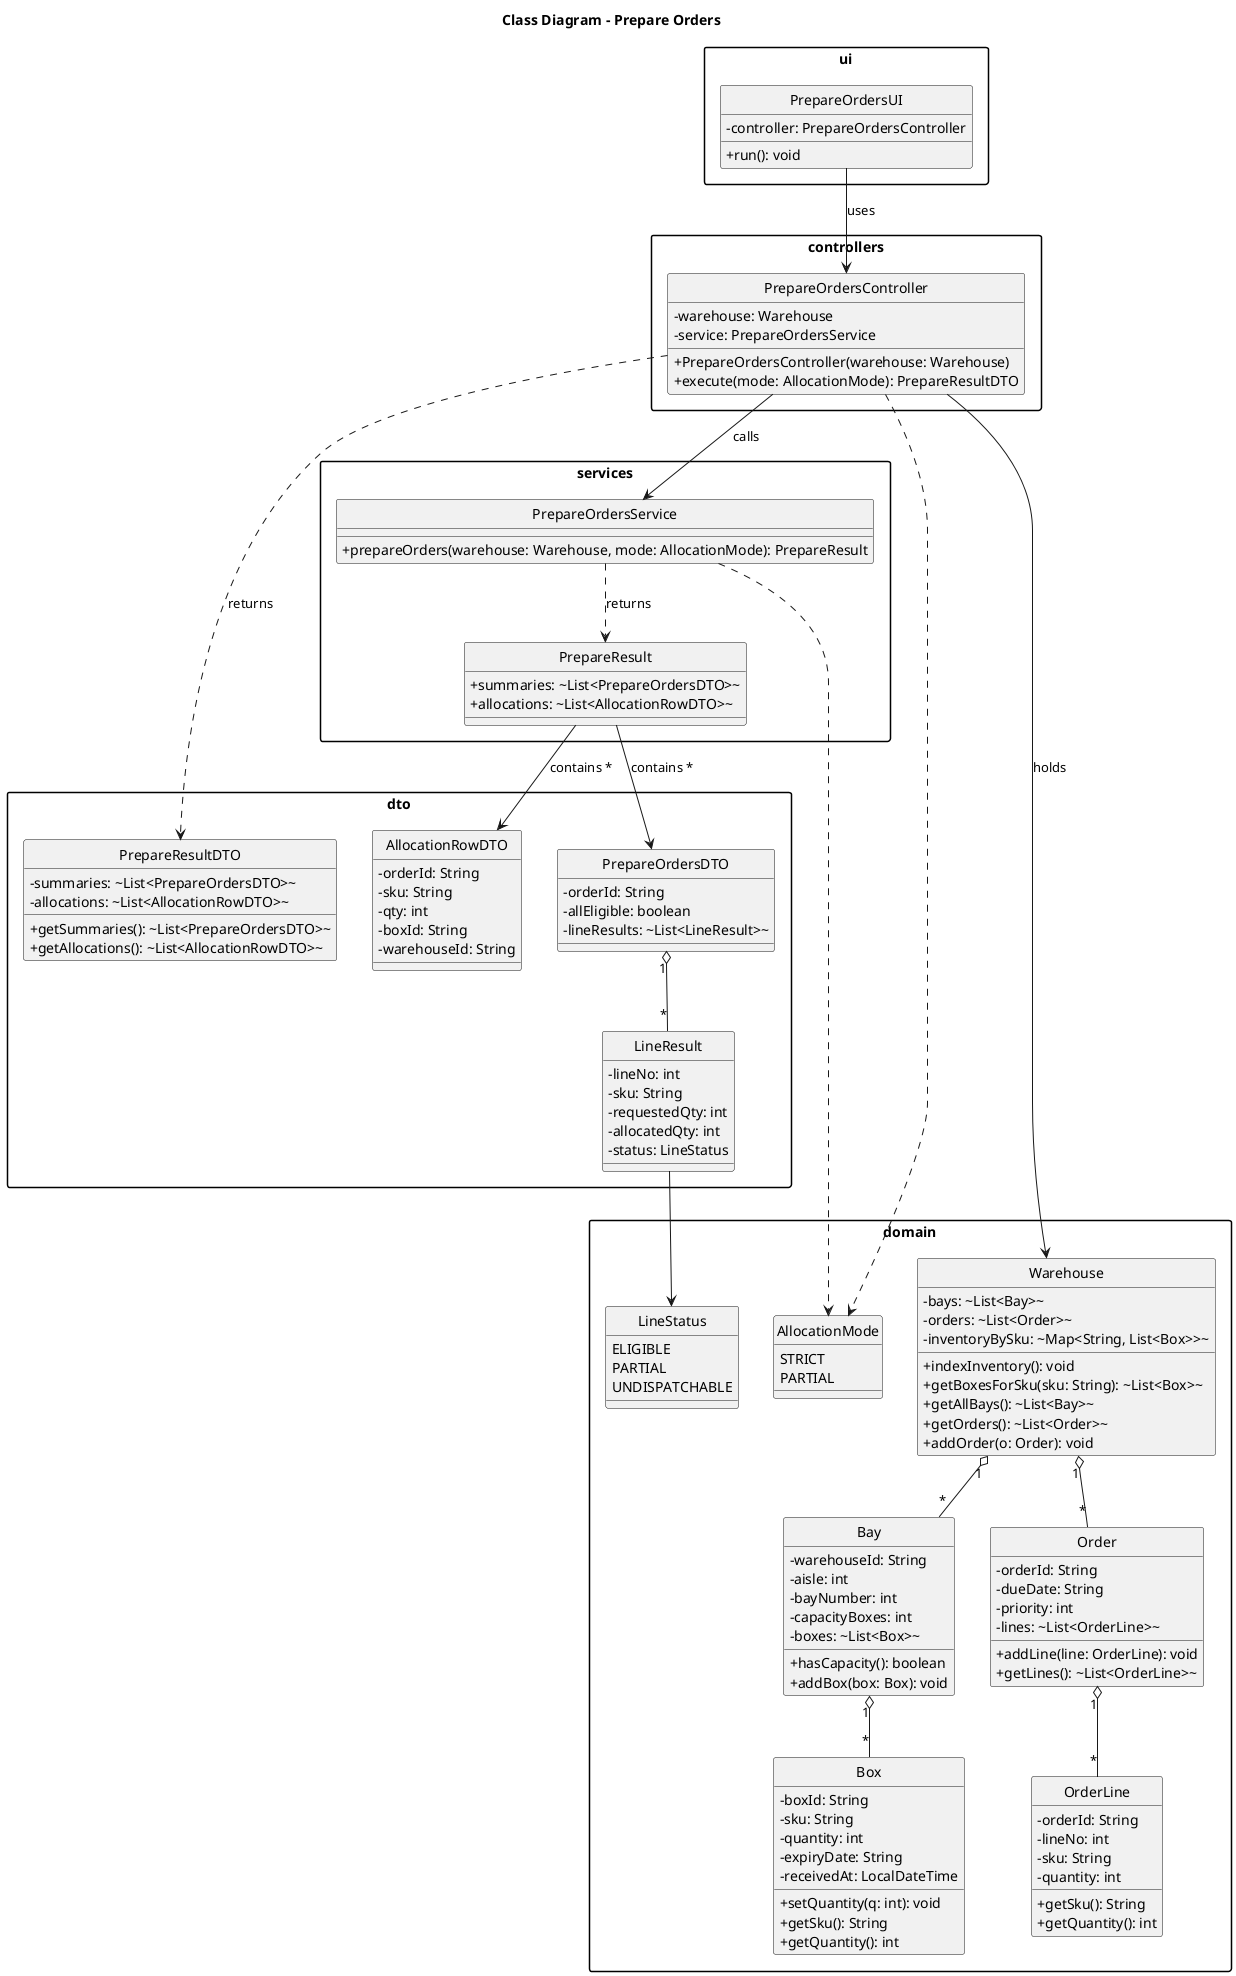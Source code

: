 @startuml

skinparam packageStyle rectangle
skinparam classAttributeIconSize 0
hide circle

title Class Diagram - Prepare Orders

package ui {
  class PrepareOrdersUI {
    - controller: PrepareOrdersController
    + run(): void
  }
}

package controllers {
  class PrepareOrdersController {
    - warehouse: Warehouse
    - service: PrepareOrdersService
    + PrepareOrdersController(warehouse: Warehouse)
    + execute(mode: AllocationMode): PrepareResultDTO
  }
}

package services {
  class PrepareOrdersService {
    + prepareOrders(warehouse: Warehouse, mode: AllocationMode): PrepareResult
  }
  class PrepareResult {
    + summaries: ~List<PrepareOrdersDTO>~
    + allocations: ~List<AllocationRowDTO>~
  }
}

package domain {
  enum AllocationMode {
    STRICT
    PARTIAL
  }

  enum LineStatus {
    ELIGIBLE
    PARTIAL
    UNDISPATCHABLE
  }

  class Warehouse {
    - bays: ~List<Bay>~
    - orders: ~List<Order>~
    - inventoryBySku: ~Map<String, List<Box>>~
    + indexInventory(): void
    + getBoxesForSku(sku: String): ~List<Box>~
    + getAllBays(): ~List<Bay>~
    + getOrders(): ~List<Order>~
    + addOrder(o: Order): void
  }

  class Bay {
    - warehouseId: String
    - aisle: int
    - bayNumber: int
    - capacityBoxes: int
    - boxes: ~List<Box>~
    + hasCapacity(): boolean
    + addBox(box: Box): void
  }

  class Box {
    - boxId: String
    - sku: String
    - quantity: int
    - expiryDate: String
    - receivedAt: LocalDateTime
    + setQuantity(q: int): void
    + getSku(): String
    + getQuantity(): int
  }

  class Order {
    - orderId: String
    - dueDate: String
    - priority: int
    - lines: ~List<OrderLine>~
    + addLine(line: OrderLine): void
    + getLines(): ~List<OrderLine>~
  }

  class OrderLine {
    - orderId: String
    - lineNo: int
    - sku: String
    - quantity: int
    + getSku(): String
    + getQuantity(): int
  }
}

package dto {
  class PrepareOrdersDTO {
    - orderId: String
    - allEligible: boolean
    - lineResults: ~List<LineResult>~
  }

  class LineResult {
    - lineNo: int
    - sku: String
    - requestedQty: int
    - allocatedQty: int
    - status: LineStatus
  }

  class AllocationRowDTO {
    - orderId: String
    - sku: String
    - qty: int
    - boxId: String
    - warehouseId: String
  }

  class PrepareResultDTO {
    - summaries: ~List<PrepareOrdersDTO>~
    - allocations: ~List<AllocationRowDTO>~
    + getSummaries(): ~List<PrepareOrdersDTO>~
    + getAllocations(): ~List<AllocationRowDTO>~
  }
}

PrepareOrdersUI --> PrepareOrdersController : uses
PrepareOrdersController --> PrepareOrdersService : calls
PrepareOrdersController --> Warehouse : holds
PrepareOrdersController ..> PrepareResultDTO : returns
PrepareOrdersService ..> PrepareResult : returns
PrepareResult --> PrepareOrdersDTO : contains *
PrepareResult --> AllocationRowDTO : contains *
Warehouse "1" o-- "*" Bay
Warehouse "1" o-- "*" Order
Bay "1" o-- "*" Box
Order "1" o-- "*" OrderLine
PrepareOrdersDTO "1" o-- "*" LineResult
LineResult --> LineStatus
PrepareOrdersController ..> AllocationMode
PrepareOrdersService ..> AllocationMode

@enduml
